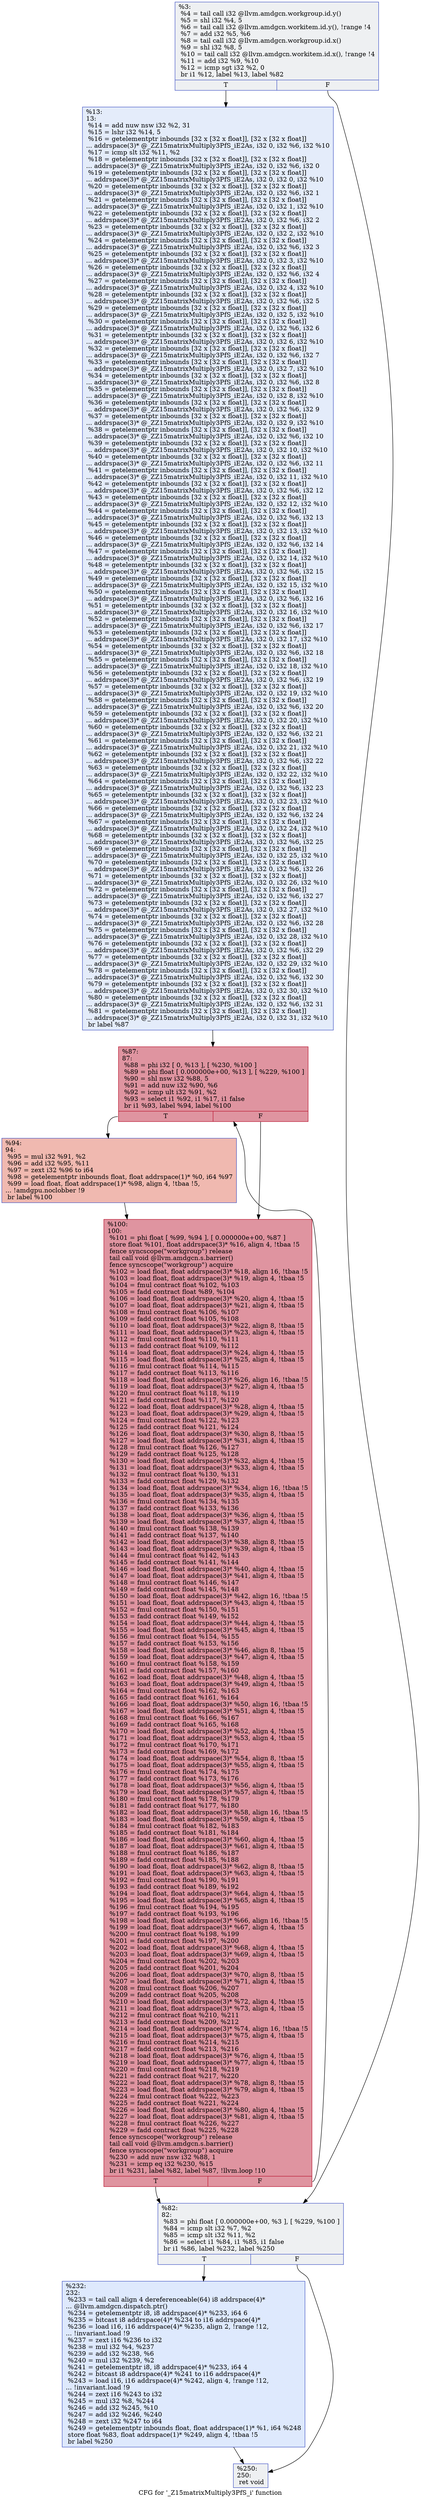 digraph "CFG for '_Z15matrixMultiply3PfS_i' function" {
	label="CFG for '_Z15matrixMultiply3PfS_i' function";

	Node0x5ca9f50 [shape=record,color="#3d50c3ff", style=filled, fillcolor="#d9dce170",label="{%3:\l  %4 = tail call i32 @llvm.amdgcn.workgroup.id.y()\l  %5 = shl i32 %4, 5\l  %6 = tail call i32 @llvm.amdgcn.workitem.id.y(), !range !4\l  %7 = add i32 %5, %6\l  %8 = tail call i32 @llvm.amdgcn.workgroup.id.x()\l  %9 = shl i32 %8, 5\l  %10 = tail call i32 @llvm.amdgcn.workitem.id.x(), !range !4\l  %11 = add i32 %9, %10\l  %12 = icmp sgt i32 %2, 0\l  br i1 %12, label %13, label %82\l|{<s0>T|<s1>F}}"];
	Node0x5ca9f50:s0 -> Node0x5cac290;
	Node0x5ca9f50:s1 -> Node0x5cac320;
	Node0x5cac290 [shape=record,color="#3d50c3ff", style=filled, fillcolor="#c1d4f470",label="{%13:\l13:                                               \l  %14 = add nuw nsw i32 %2, 31\l  %15 = lshr i32 %14, 5\l  %16 = getelementptr inbounds [32 x [32 x float]], [32 x [32 x float]]\l... addrspace(3)* @_ZZ15matrixMultiply3PfS_iE2As, i32 0, i32 %6, i32 %10\l  %17 = icmp slt i32 %11, %2\l  %18 = getelementptr inbounds [32 x [32 x float]], [32 x [32 x float]]\l... addrspace(3)* @_ZZ15matrixMultiply3PfS_iE2As, i32 0, i32 %6, i32 0\l  %19 = getelementptr inbounds [32 x [32 x float]], [32 x [32 x float]]\l... addrspace(3)* @_ZZ15matrixMultiply3PfS_iE2As, i32 0, i32 0, i32 %10\l  %20 = getelementptr inbounds [32 x [32 x float]], [32 x [32 x float]]\l... addrspace(3)* @_ZZ15matrixMultiply3PfS_iE2As, i32 0, i32 %6, i32 1\l  %21 = getelementptr inbounds [32 x [32 x float]], [32 x [32 x float]]\l... addrspace(3)* @_ZZ15matrixMultiply3PfS_iE2As, i32 0, i32 1, i32 %10\l  %22 = getelementptr inbounds [32 x [32 x float]], [32 x [32 x float]]\l... addrspace(3)* @_ZZ15matrixMultiply3PfS_iE2As, i32 0, i32 %6, i32 2\l  %23 = getelementptr inbounds [32 x [32 x float]], [32 x [32 x float]]\l... addrspace(3)* @_ZZ15matrixMultiply3PfS_iE2As, i32 0, i32 2, i32 %10\l  %24 = getelementptr inbounds [32 x [32 x float]], [32 x [32 x float]]\l... addrspace(3)* @_ZZ15matrixMultiply3PfS_iE2As, i32 0, i32 %6, i32 3\l  %25 = getelementptr inbounds [32 x [32 x float]], [32 x [32 x float]]\l... addrspace(3)* @_ZZ15matrixMultiply3PfS_iE2As, i32 0, i32 3, i32 %10\l  %26 = getelementptr inbounds [32 x [32 x float]], [32 x [32 x float]]\l... addrspace(3)* @_ZZ15matrixMultiply3PfS_iE2As, i32 0, i32 %6, i32 4\l  %27 = getelementptr inbounds [32 x [32 x float]], [32 x [32 x float]]\l... addrspace(3)* @_ZZ15matrixMultiply3PfS_iE2As, i32 0, i32 4, i32 %10\l  %28 = getelementptr inbounds [32 x [32 x float]], [32 x [32 x float]]\l... addrspace(3)* @_ZZ15matrixMultiply3PfS_iE2As, i32 0, i32 %6, i32 5\l  %29 = getelementptr inbounds [32 x [32 x float]], [32 x [32 x float]]\l... addrspace(3)* @_ZZ15matrixMultiply3PfS_iE2As, i32 0, i32 5, i32 %10\l  %30 = getelementptr inbounds [32 x [32 x float]], [32 x [32 x float]]\l... addrspace(3)* @_ZZ15matrixMultiply3PfS_iE2As, i32 0, i32 %6, i32 6\l  %31 = getelementptr inbounds [32 x [32 x float]], [32 x [32 x float]]\l... addrspace(3)* @_ZZ15matrixMultiply3PfS_iE2As, i32 0, i32 6, i32 %10\l  %32 = getelementptr inbounds [32 x [32 x float]], [32 x [32 x float]]\l... addrspace(3)* @_ZZ15matrixMultiply3PfS_iE2As, i32 0, i32 %6, i32 7\l  %33 = getelementptr inbounds [32 x [32 x float]], [32 x [32 x float]]\l... addrspace(3)* @_ZZ15matrixMultiply3PfS_iE2As, i32 0, i32 7, i32 %10\l  %34 = getelementptr inbounds [32 x [32 x float]], [32 x [32 x float]]\l... addrspace(3)* @_ZZ15matrixMultiply3PfS_iE2As, i32 0, i32 %6, i32 8\l  %35 = getelementptr inbounds [32 x [32 x float]], [32 x [32 x float]]\l... addrspace(3)* @_ZZ15matrixMultiply3PfS_iE2As, i32 0, i32 8, i32 %10\l  %36 = getelementptr inbounds [32 x [32 x float]], [32 x [32 x float]]\l... addrspace(3)* @_ZZ15matrixMultiply3PfS_iE2As, i32 0, i32 %6, i32 9\l  %37 = getelementptr inbounds [32 x [32 x float]], [32 x [32 x float]]\l... addrspace(3)* @_ZZ15matrixMultiply3PfS_iE2As, i32 0, i32 9, i32 %10\l  %38 = getelementptr inbounds [32 x [32 x float]], [32 x [32 x float]]\l... addrspace(3)* @_ZZ15matrixMultiply3PfS_iE2As, i32 0, i32 %6, i32 10\l  %39 = getelementptr inbounds [32 x [32 x float]], [32 x [32 x float]]\l... addrspace(3)* @_ZZ15matrixMultiply3PfS_iE2As, i32 0, i32 10, i32 %10\l  %40 = getelementptr inbounds [32 x [32 x float]], [32 x [32 x float]]\l... addrspace(3)* @_ZZ15matrixMultiply3PfS_iE2As, i32 0, i32 %6, i32 11\l  %41 = getelementptr inbounds [32 x [32 x float]], [32 x [32 x float]]\l... addrspace(3)* @_ZZ15matrixMultiply3PfS_iE2As, i32 0, i32 11, i32 %10\l  %42 = getelementptr inbounds [32 x [32 x float]], [32 x [32 x float]]\l... addrspace(3)* @_ZZ15matrixMultiply3PfS_iE2As, i32 0, i32 %6, i32 12\l  %43 = getelementptr inbounds [32 x [32 x float]], [32 x [32 x float]]\l... addrspace(3)* @_ZZ15matrixMultiply3PfS_iE2As, i32 0, i32 12, i32 %10\l  %44 = getelementptr inbounds [32 x [32 x float]], [32 x [32 x float]]\l... addrspace(3)* @_ZZ15matrixMultiply3PfS_iE2As, i32 0, i32 %6, i32 13\l  %45 = getelementptr inbounds [32 x [32 x float]], [32 x [32 x float]]\l... addrspace(3)* @_ZZ15matrixMultiply3PfS_iE2As, i32 0, i32 13, i32 %10\l  %46 = getelementptr inbounds [32 x [32 x float]], [32 x [32 x float]]\l... addrspace(3)* @_ZZ15matrixMultiply3PfS_iE2As, i32 0, i32 %6, i32 14\l  %47 = getelementptr inbounds [32 x [32 x float]], [32 x [32 x float]]\l... addrspace(3)* @_ZZ15matrixMultiply3PfS_iE2As, i32 0, i32 14, i32 %10\l  %48 = getelementptr inbounds [32 x [32 x float]], [32 x [32 x float]]\l... addrspace(3)* @_ZZ15matrixMultiply3PfS_iE2As, i32 0, i32 %6, i32 15\l  %49 = getelementptr inbounds [32 x [32 x float]], [32 x [32 x float]]\l... addrspace(3)* @_ZZ15matrixMultiply3PfS_iE2As, i32 0, i32 15, i32 %10\l  %50 = getelementptr inbounds [32 x [32 x float]], [32 x [32 x float]]\l... addrspace(3)* @_ZZ15matrixMultiply3PfS_iE2As, i32 0, i32 %6, i32 16\l  %51 = getelementptr inbounds [32 x [32 x float]], [32 x [32 x float]]\l... addrspace(3)* @_ZZ15matrixMultiply3PfS_iE2As, i32 0, i32 16, i32 %10\l  %52 = getelementptr inbounds [32 x [32 x float]], [32 x [32 x float]]\l... addrspace(3)* @_ZZ15matrixMultiply3PfS_iE2As, i32 0, i32 %6, i32 17\l  %53 = getelementptr inbounds [32 x [32 x float]], [32 x [32 x float]]\l... addrspace(3)* @_ZZ15matrixMultiply3PfS_iE2As, i32 0, i32 17, i32 %10\l  %54 = getelementptr inbounds [32 x [32 x float]], [32 x [32 x float]]\l... addrspace(3)* @_ZZ15matrixMultiply3PfS_iE2As, i32 0, i32 %6, i32 18\l  %55 = getelementptr inbounds [32 x [32 x float]], [32 x [32 x float]]\l... addrspace(3)* @_ZZ15matrixMultiply3PfS_iE2As, i32 0, i32 18, i32 %10\l  %56 = getelementptr inbounds [32 x [32 x float]], [32 x [32 x float]]\l... addrspace(3)* @_ZZ15matrixMultiply3PfS_iE2As, i32 0, i32 %6, i32 19\l  %57 = getelementptr inbounds [32 x [32 x float]], [32 x [32 x float]]\l... addrspace(3)* @_ZZ15matrixMultiply3PfS_iE2As, i32 0, i32 19, i32 %10\l  %58 = getelementptr inbounds [32 x [32 x float]], [32 x [32 x float]]\l... addrspace(3)* @_ZZ15matrixMultiply3PfS_iE2As, i32 0, i32 %6, i32 20\l  %59 = getelementptr inbounds [32 x [32 x float]], [32 x [32 x float]]\l... addrspace(3)* @_ZZ15matrixMultiply3PfS_iE2As, i32 0, i32 20, i32 %10\l  %60 = getelementptr inbounds [32 x [32 x float]], [32 x [32 x float]]\l... addrspace(3)* @_ZZ15matrixMultiply3PfS_iE2As, i32 0, i32 %6, i32 21\l  %61 = getelementptr inbounds [32 x [32 x float]], [32 x [32 x float]]\l... addrspace(3)* @_ZZ15matrixMultiply3PfS_iE2As, i32 0, i32 21, i32 %10\l  %62 = getelementptr inbounds [32 x [32 x float]], [32 x [32 x float]]\l... addrspace(3)* @_ZZ15matrixMultiply3PfS_iE2As, i32 0, i32 %6, i32 22\l  %63 = getelementptr inbounds [32 x [32 x float]], [32 x [32 x float]]\l... addrspace(3)* @_ZZ15matrixMultiply3PfS_iE2As, i32 0, i32 22, i32 %10\l  %64 = getelementptr inbounds [32 x [32 x float]], [32 x [32 x float]]\l... addrspace(3)* @_ZZ15matrixMultiply3PfS_iE2As, i32 0, i32 %6, i32 23\l  %65 = getelementptr inbounds [32 x [32 x float]], [32 x [32 x float]]\l... addrspace(3)* @_ZZ15matrixMultiply3PfS_iE2As, i32 0, i32 23, i32 %10\l  %66 = getelementptr inbounds [32 x [32 x float]], [32 x [32 x float]]\l... addrspace(3)* @_ZZ15matrixMultiply3PfS_iE2As, i32 0, i32 %6, i32 24\l  %67 = getelementptr inbounds [32 x [32 x float]], [32 x [32 x float]]\l... addrspace(3)* @_ZZ15matrixMultiply3PfS_iE2As, i32 0, i32 24, i32 %10\l  %68 = getelementptr inbounds [32 x [32 x float]], [32 x [32 x float]]\l... addrspace(3)* @_ZZ15matrixMultiply3PfS_iE2As, i32 0, i32 %6, i32 25\l  %69 = getelementptr inbounds [32 x [32 x float]], [32 x [32 x float]]\l... addrspace(3)* @_ZZ15matrixMultiply3PfS_iE2As, i32 0, i32 25, i32 %10\l  %70 = getelementptr inbounds [32 x [32 x float]], [32 x [32 x float]]\l... addrspace(3)* @_ZZ15matrixMultiply3PfS_iE2As, i32 0, i32 %6, i32 26\l  %71 = getelementptr inbounds [32 x [32 x float]], [32 x [32 x float]]\l... addrspace(3)* @_ZZ15matrixMultiply3PfS_iE2As, i32 0, i32 26, i32 %10\l  %72 = getelementptr inbounds [32 x [32 x float]], [32 x [32 x float]]\l... addrspace(3)* @_ZZ15matrixMultiply3PfS_iE2As, i32 0, i32 %6, i32 27\l  %73 = getelementptr inbounds [32 x [32 x float]], [32 x [32 x float]]\l... addrspace(3)* @_ZZ15matrixMultiply3PfS_iE2As, i32 0, i32 27, i32 %10\l  %74 = getelementptr inbounds [32 x [32 x float]], [32 x [32 x float]]\l... addrspace(3)* @_ZZ15matrixMultiply3PfS_iE2As, i32 0, i32 %6, i32 28\l  %75 = getelementptr inbounds [32 x [32 x float]], [32 x [32 x float]]\l... addrspace(3)* @_ZZ15matrixMultiply3PfS_iE2As, i32 0, i32 28, i32 %10\l  %76 = getelementptr inbounds [32 x [32 x float]], [32 x [32 x float]]\l... addrspace(3)* @_ZZ15matrixMultiply3PfS_iE2As, i32 0, i32 %6, i32 29\l  %77 = getelementptr inbounds [32 x [32 x float]], [32 x [32 x float]]\l... addrspace(3)* @_ZZ15matrixMultiply3PfS_iE2As, i32 0, i32 29, i32 %10\l  %78 = getelementptr inbounds [32 x [32 x float]], [32 x [32 x float]]\l... addrspace(3)* @_ZZ15matrixMultiply3PfS_iE2As, i32 0, i32 %6, i32 30\l  %79 = getelementptr inbounds [32 x [32 x float]], [32 x [32 x float]]\l... addrspace(3)* @_ZZ15matrixMultiply3PfS_iE2As, i32 0, i32 30, i32 %10\l  %80 = getelementptr inbounds [32 x [32 x float]], [32 x [32 x float]]\l... addrspace(3)* @_ZZ15matrixMultiply3PfS_iE2As, i32 0, i32 %6, i32 31\l  %81 = getelementptr inbounds [32 x [32 x float]], [32 x [32 x float]]\l... addrspace(3)* @_ZZ15matrixMultiply3PfS_iE2As, i32 0, i32 31, i32 %10\l  br label %87\l}"];
	Node0x5cac290 -> Node0x5cb0840;
	Node0x5cac320 [shape=record,color="#3d50c3ff", style=filled, fillcolor="#d9dce170",label="{%82:\l82:                                               \l  %83 = phi float [ 0.000000e+00, %3 ], [ %229, %100 ]\l  %84 = icmp slt i32 %7, %2\l  %85 = icmp slt i32 %11, %2\l  %86 = select i1 %84, i1 %85, i1 false\l  br i1 %86, label %232, label %250\l|{<s0>T|<s1>F}}"];
	Node0x5cac320:s0 -> Node0x5cb16c0;
	Node0x5cac320:s1 -> Node0x5cb1750;
	Node0x5cb0840 [shape=record,color="#b70d28ff", style=filled, fillcolor="#b70d2870",label="{%87:\l87:                                               \l  %88 = phi i32 [ 0, %13 ], [ %230, %100 ]\l  %89 = phi float [ 0.000000e+00, %13 ], [ %229, %100 ]\l  %90 = shl nsw i32 %88, 5\l  %91 = add nuw i32 %90, %6\l  %92 = icmp ult i32 %91, %2\l  %93 = select i1 %92, i1 %17, i1 false\l  br i1 %93, label %94, label %100\l|{<s0>T|<s1>F}}"];
	Node0x5cb0840:s0 -> Node0x5cb1c80;
	Node0x5cb0840:s1 -> Node0x5cb1380;
	Node0x5cb1c80 [shape=record,color="#3d50c3ff", style=filled, fillcolor="#de614d70",label="{%94:\l94:                                               \l  %95 = mul i32 %91, %2\l  %96 = add i32 %95, %11\l  %97 = zext i32 %96 to i64\l  %98 = getelementptr inbounds float, float addrspace(1)* %0, i64 %97\l  %99 = load float, float addrspace(1)* %98, align 4, !tbaa !5,\l... !amdgpu.noclobber !9\l  br label %100\l}"];
	Node0x5cb1c80 -> Node0x5cb1380;
	Node0x5cb1380 [shape=record,color="#b70d28ff", style=filled, fillcolor="#b70d2870",label="{%100:\l100:                                              \l  %101 = phi float [ %99, %94 ], [ 0.000000e+00, %87 ]\l  store float %101, float addrspace(3)* %16, align 4, !tbaa !5\l  fence syncscope(\"workgroup\") release\l  tail call void @llvm.amdgcn.s.barrier()\l  fence syncscope(\"workgroup\") acquire\l  %102 = load float, float addrspace(3)* %18, align 16, !tbaa !5\l  %103 = load float, float addrspace(3)* %19, align 4, !tbaa !5\l  %104 = fmul contract float %102, %103\l  %105 = fadd contract float %89, %104\l  %106 = load float, float addrspace(3)* %20, align 4, !tbaa !5\l  %107 = load float, float addrspace(3)* %21, align 4, !tbaa !5\l  %108 = fmul contract float %106, %107\l  %109 = fadd contract float %105, %108\l  %110 = load float, float addrspace(3)* %22, align 8, !tbaa !5\l  %111 = load float, float addrspace(3)* %23, align 4, !tbaa !5\l  %112 = fmul contract float %110, %111\l  %113 = fadd contract float %109, %112\l  %114 = load float, float addrspace(3)* %24, align 4, !tbaa !5\l  %115 = load float, float addrspace(3)* %25, align 4, !tbaa !5\l  %116 = fmul contract float %114, %115\l  %117 = fadd contract float %113, %116\l  %118 = load float, float addrspace(3)* %26, align 16, !tbaa !5\l  %119 = load float, float addrspace(3)* %27, align 4, !tbaa !5\l  %120 = fmul contract float %118, %119\l  %121 = fadd contract float %117, %120\l  %122 = load float, float addrspace(3)* %28, align 4, !tbaa !5\l  %123 = load float, float addrspace(3)* %29, align 4, !tbaa !5\l  %124 = fmul contract float %122, %123\l  %125 = fadd contract float %121, %124\l  %126 = load float, float addrspace(3)* %30, align 8, !tbaa !5\l  %127 = load float, float addrspace(3)* %31, align 4, !tbaa !5\l  %128 = fmul contract float %126, %127\l  %129 = fadd contract float %125, %128\l  %130 = load float, float addrspace(3)* %32, align 4, !tbaa !5\l  %131 = load float, float addrspace(3)* %33, align 4, !tbaa !5\l  %132 = fmul contract float %130, %131\l  %133 = fadd contract float %129, %132\l  %134 = load float, float addrspace(3)* %34, align 16, !tbaa !5\l  %135 = load float, float addrspace(3)* %35, align 4, !tbaa !5\l  %136 = fmul contract float %134, %135\l  %137 = fadd contract float %133, %136\l  %138 = load float, float addrspace(3)* %36, align 4, !tbaa !5\l  %139 = load float, float addrspace(3)* %37, align 4, !tbaa !5\l  %140 = fmul contract float %138, %139\l  %141 = fadd contract float %137, %140\l  %142 = load float, float addrspace(3)* %38, align 8, !tbaa !5\l  %143 = load float, float addrspace(3)* %39, align 4, !tbaa !5\l  %144 = fmul contract float %142, %143\l  %145 = fadd contract float %141, %144\l  %146 = load float, float addrspace(3)* %40, align 4, !tbaa !5\l  %147 = load float, float addrspace(3)* %41, align 4, !tbaa !5\l  %148 = fmul contract float %146, %147\l  %149 = fadd contract float %145, %148\l  %150 = load float, float addrspace(3)* %42, align 16, !tbaa !5\l  %151 = load float, float addrspace(3)* %43, align 4, !tbaa !5\l  %152 = fmul contract float %150, %151\l  %153 = fadd contract float %149, %152\l  %154 = load float, float addrspace(3)* %44, align 4, !tbaa !5\l  %155 = load float, float addrspace(3)* %45, align 4, !tbaa !5\l  %156 = fmul contract float %154, %155\l  %157 = fadd contract float %153, %156\l  %158 = load float, float addrspace(3)* %46, align 8, !tbaa !5\l  %159 = load float, float addrspace(3)* %47, align 4, !tbaa !5\l  %160 = fmul contract float %158, %159\l  %161 = fadd contract float %157, %160\l  %162 = load float, float addrspace(3)* %48, align 4, !tbaa !5\l  %163 = load float, float addrspace(3)* %49, align 4, !tbaa !5\l  %164 = fmul contract float %162, %163\l  %165 = fadd contract float %161, %164\l  %166 = load float, float addrspace(3)* %50, align 16, !tbaa !5\l  %167 = load float, float addrspace(3)* %51, align 4, !tbaa !5\l  %168 = fmul contract float %166, %167\l  %169 = fadd contract float %165, %168\l  %170 = load float, float addrspace(3)* %52, align 4, !tbaa !5\l  %171 = load float, float addrspace(3)* %53, align 4, !tbaa !5\l  %172 = fmul contract float %170, %171\l  %173 = fadd contract float %169, %172\l  %174 = load float, float addrspace(3)* %54, align 8, !tbaa !5\l  %175 = load float, float addrspace(3)* %55, align 4, !tbaa !5\l  %176 = fmul contract float %174, %175\l  %177 = fadd contract float %173, %176\l  %178 = load float, float addrspace(3)* %56, align 4, !tbaa !5\l  %179 = load float, float addrspace(3)* %57, align 4, !tbaa !5\l  %180 = fmul contract float %178, %179\l  %181 = fadd contract float %177, %180\l  %182 = load float, float addrspace(3)* %58, align 16, !tbaa !5\l  %183 = load float, float addrspace(3)* %59, align 4, !tbaa !5\l  %184 = fmul contract float %182, %183\l  %185 = fadd contract float %181, %184\l  %186 = load float, float addrspace(3)* %60, align 4, !tbaa !5\l  %187 = load float, float addrspace(3)* %61, align 4, !tbaa !5\l  %188 = fmul contract float %186, %187\l  %189 = fadd contract float %185, %188\l  %190 = load float, float addrspace(3)* %62, align 8, !tbaa !5\l  %191 = load float, float addrspace(3)* %63, align 4, !tbaa !5\l  %192 = fmul contract float %190, %191\l  %193 = fadd contract float %189, %192\l  %194 = load float, float addrspace(3)* %64, align 4, !tbaa !5\l  %195 = load float, float addrspace(3)* %65, align 4, !tbaa !5\l  %196 = fmul contract float %194, %195\l  %197 = fadd contract float %193, %196\l  %198 = load float, float addrspace(3)* %66, align 16, !tbaa !5\l  %199 = load float, float addrspace(3)* %67, align 4, !tbaa !5\l  %200 = fmul contract float %198, %199\l  %201 = fadd contract float %197, %200\l  %202 = load float, float addrspace(3)* %68, align 4, !tbaa !5\l  %203 = load float, float addrspace(3)* %69, align 4, !tbaa !5\l  %204 = fmul contract float %202, %203\l  %205 = fadd contract float %201, %204\l  %206 = load float, float addrspace(3)* %70, align 8, !tbaa !5\l  %207 = load float, float addrspace(3)* %71, align 4, !tbaa !5\l  %208 = fmul contract float %206, %207\l  %209 = fadd contract float %205, %208\l  %210 = load float, float addrspace(3)* %72, align 4, !tbaa !5\l  %211 = load float, float addrspace(3)* %73, align 4, !tbaa !5\l  %212 = fmul contract float %210, %211\l  %213 = fadd contract float %209, %212\l  %214 = load float, float addrspace(3)* %74, align 16, !tbaa !5\l  %215 = load float, float addrspace(3)* %75, align 4, !tbaa !5\l  %216 = fmul contract float %214, %215\l  %217 = fadd contract float %213, %216\l  %218 = load float, float addrspace(3)* %76, align 4, !tbaa !5\l  %219 = load float, float addrspace(3)* %77, align 4, !tbaa !5\l  %220 = fmul contract float %218, %219\l  %221 = fadd contract float %217, %220\l  %222 = load float, float addrspace(3)* %78, align 8, !tbaa !5\l  %223 = load float, float addrspace(3)* %79, align 4, !tbaa !5\l  %224 = fmul contract float %222, %223\l  %225 = fadd contract float %221, %224\l  %226 = load float, float addrspace(3)* %80, align 4, !tbaa !5\l  %227 = load float, float addrspace(3)* %81, align 4, !tbaa !5\l  %228 = fmul contract float %226, %227\l  %229 = fadd contract float %225, %228\l  fence syncscope(\"workgroup\") release\l  tail call void @llvm.amdgcn.s.barrier()\l  fence syncscope(\"workgroup\") acquire\l  %230 = add nuw nsw i32 %88, 1\l  %231 = icmp eq i32 %230, %15\l  br i1 %231, label %82, label %87, !llvm.loop !10\l|{<s0>T|<s1>F}}"];
	Node0x5cb1380:s0 -> Node0x5cac320;
	Node0x5cb1380:s1 -> Node0x5cb0840;
	Node0x5cb16c0 [shape=record,color="#3d50c3ff", style=filled, fillcolor="#b5cdfa70",label="{%232:\l232:                                              \l  %233 = tail call align 4 dereferenceable(64) i8 addrspace(4)*\l... @llvm.amdgcn.dispatch.ptr()\l  %234 = getelementptr i8, i8 addrspace(4)* %233, i64 6\l  %235 = bitcast i8 addrspace(4)* %234 to i16 addrspace(4)*\l  %236 = load i16, i16 addrspace(4)* %235, align 2, !range !12,\l... !invariant.load !9\l  %237 = zext i16 %236 to i32\l  %238 = mul i32 %4, %237\l  %239 = add i32 %238, %6\l  %240 = mul i32 %239, %2\l  %241 = getelementptr i8, i8 addrspace(4)* %233, i64 4\l  %242 = bitcast i8 addrspace(4)* %241 to i16 addrspace(4)*\l  %243 = load i16, i16 addrspace(4)* %242, align 4, !range !12,\l... !invariant.load !9\l  %244 = zext i16 %243 to i32\l  %245 = mul i32 %8, %244\l  %246 = add i32 %245, %10\l  %247 = add i32 %246, %240\l  %248 = zext i32 %247 to i64\l  %249 = getelementptr inbounds float, float addrspace(1)* %1, i64 %248\l  store float %83, float addrspace(1)* %249, align 4, !tbaa !5\l  br label %250\l}"];
	Node0x5cb16c0 -> Node0x5cb1750;
	Node0x5cb1750 [shape=record,color="#3d50c3ff", style=filled, fillcolor="#d9dce170",label="{%250:\l250:                                              \l  ret void\l}"];
}
